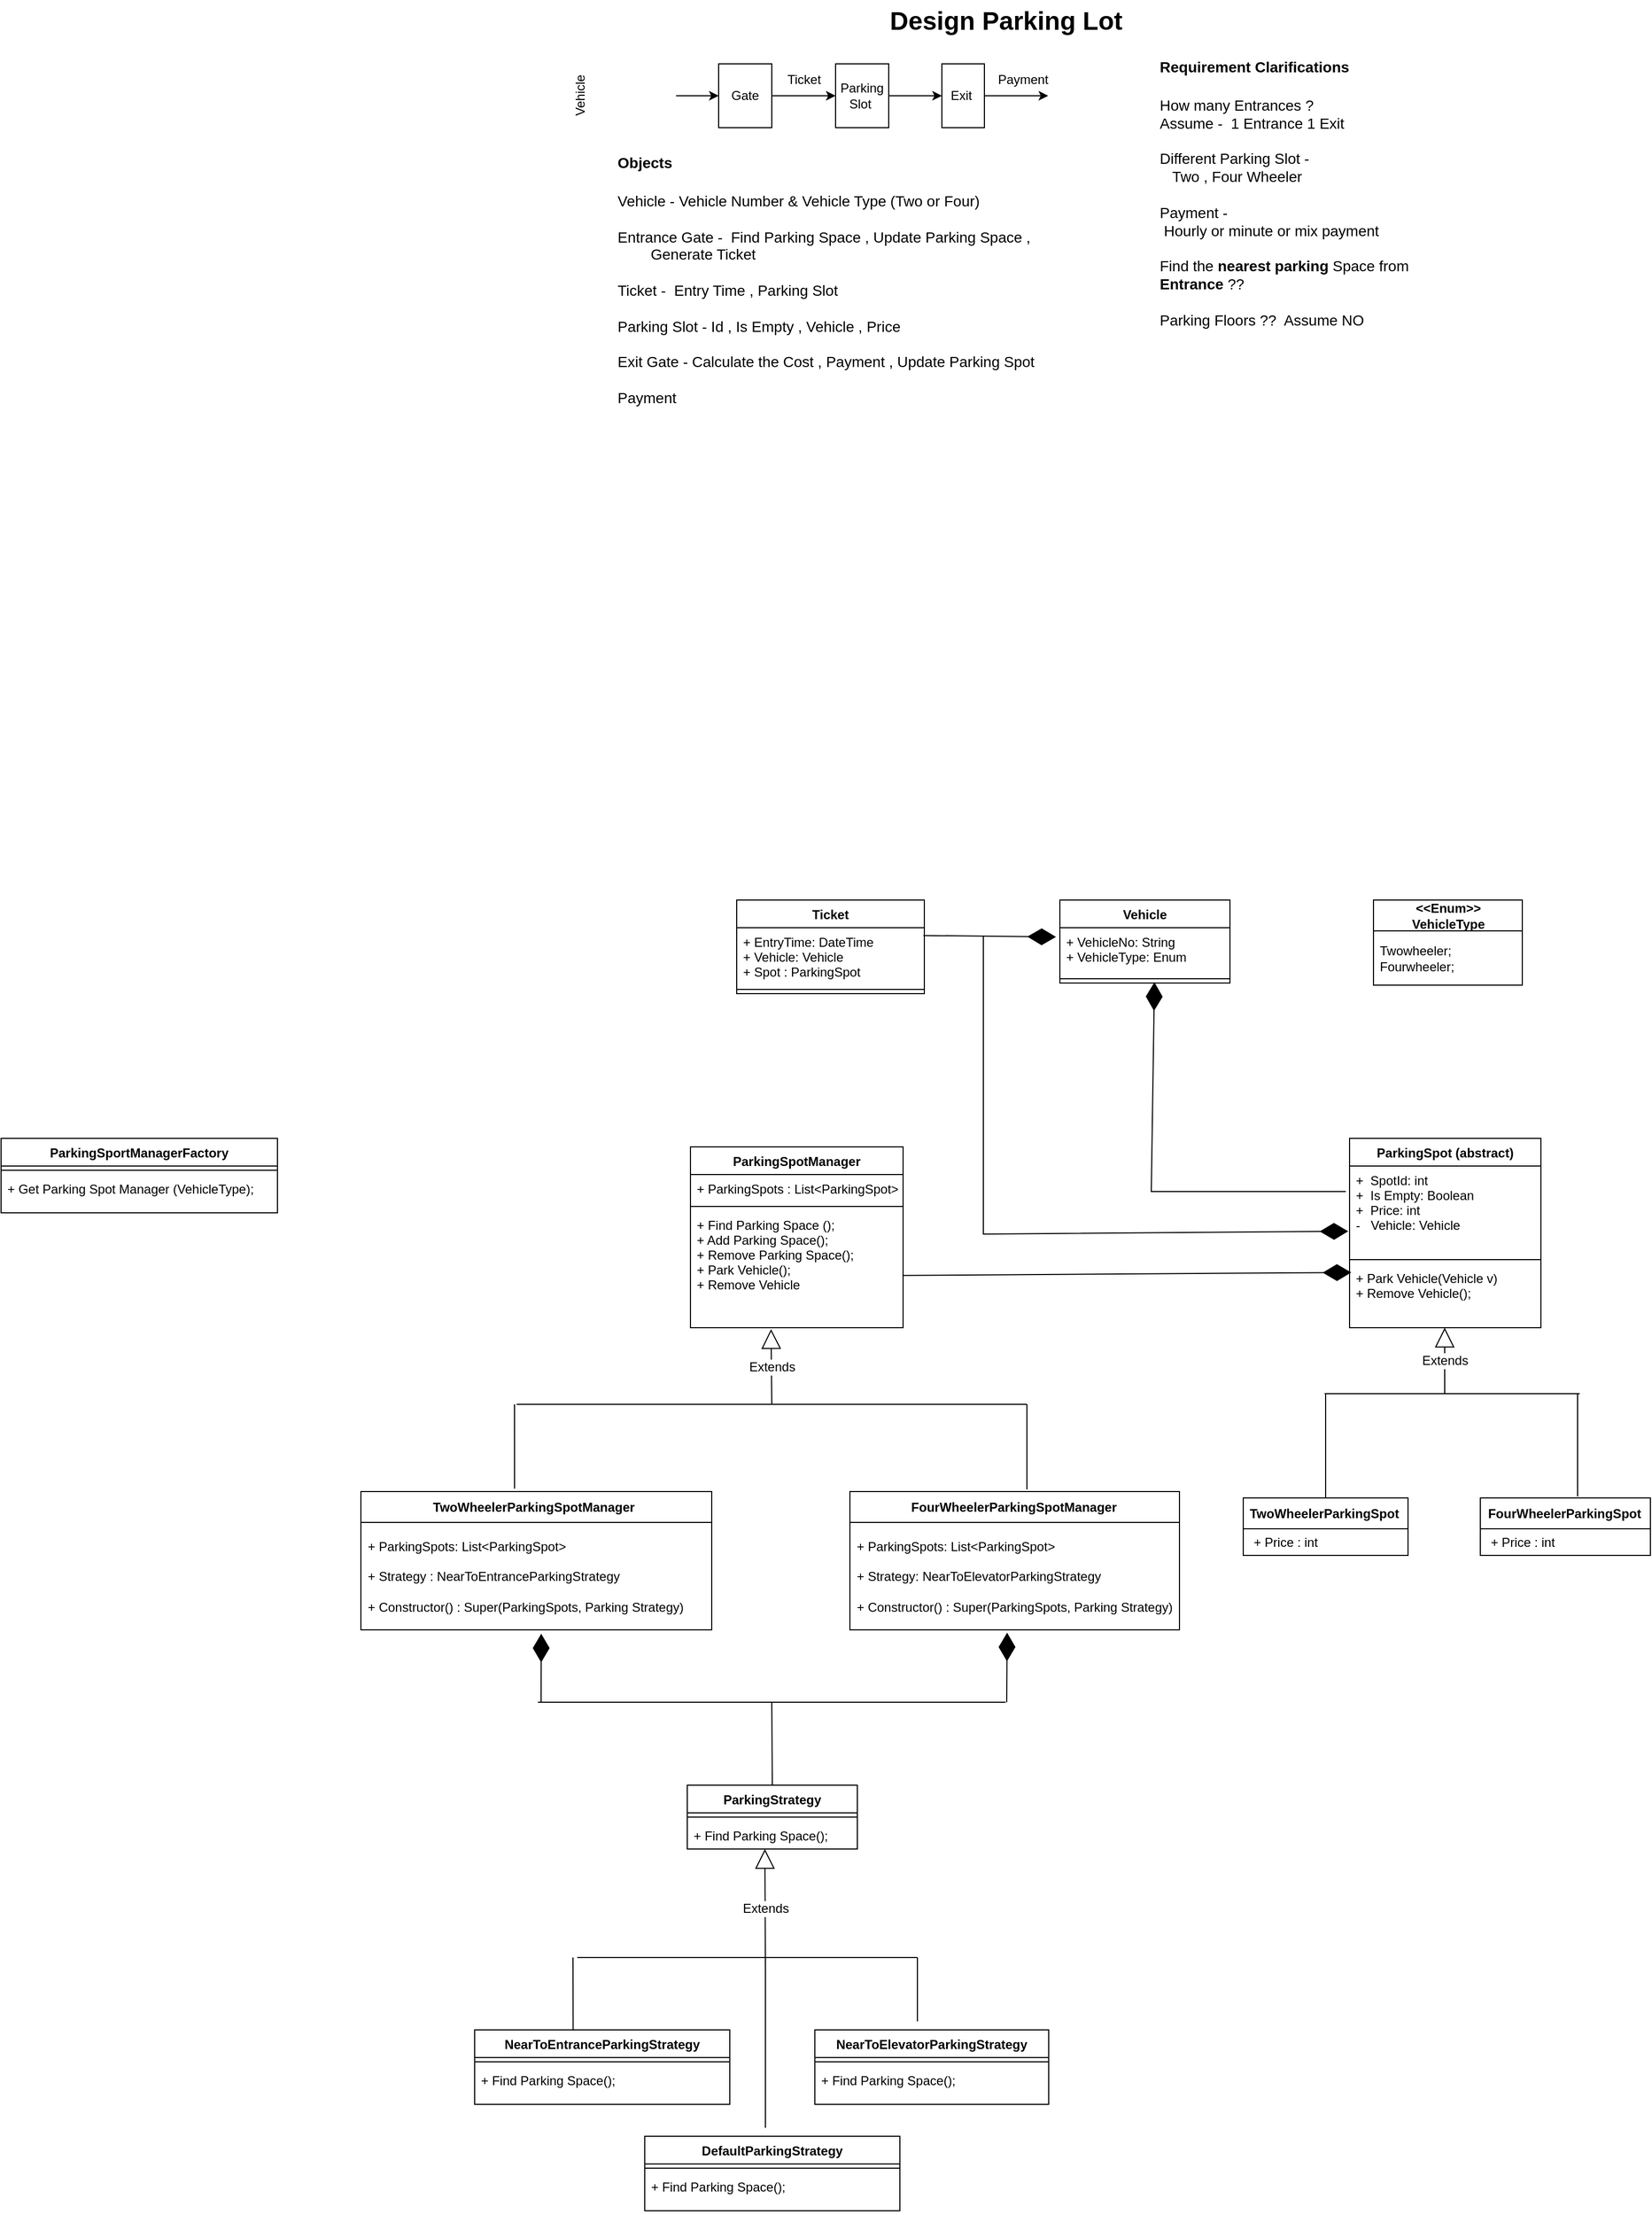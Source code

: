 <mxfile version="20.8.8" type="github">
  <diagram name="Page-1" id="c4acf3e9-155e-7222-9cf6-157b1a14988f">
    <mxGraphModel dx="2441" dy="689" grid="1" gridSize="10" guides="1" tooltips="1" connect="1" arrows="1" fold="1" page="1" pageScale="1" pageWidth="850" pageHeight="1100" background="none" math="0" shadow="0">
      <root>
        <mxCell id="0" />
        <mxCell id="1" parent="0" />
        <mxCell id="zCFs2bRSD1R6RlgsWCKW-6" value="" style="edgeStyle=orthogonalEdgeStyle;rounded=0;orthogonalLoop=1;jettySize=auto;html=1;" edge="1" parent="1" source="zCFs2bRSD1R6RlgsWCKW-3" target="zCFs2bRSD1R6RlgsWCKW-5">
          <mxGeometry relative="1" as="geometry" />
        </mxCell>
        <mxCell id="zCFs2bRSD1R6RlgsWCKW-3" value="" style="shape=image;html=1;verticalAlign=top;verticalLabelPosition=bottom;labelBackgroundColor=#ffffff;imageAspect=0;aspect=fixed;image=https://cdn4.iconfinder.com/data/icons/transportation-and-vehicle/128/Transportation_And_Vehicle_3-10-128.png" vertex="1" parent="1">
          <mxGeometry x="30" y="50" width="80" height="80" as="geometry" />
        </mxCell>
        <mxCell id="zCFs2bRSD1R6RlgsWCKW-11" value="" style="edgeStyle=orthogonalEdgeStyle;rounded=0;orthogonalLoop=1;jettySize=auto;html=1;" edge="1" parent="1" source="zCFs2bRSD1R6RlgsWCKW-5" target="zCFs2bRSD1R6RlgsWCKW-9">
          <mxGeometry relative="1" as="geometry" />
        </mxCell>
        <mxCell id="zCFs2bRSD1R6RlgsWCKW-5" value="Gate" style="whiteSpace=wrap;html=1;" vertex="1" parent="1">
          <mxGeometry x="150" y="60" width="50" height="60" as="geometry" />
        </mxCell>
        <mxCell id="zCFs2bRSD1R6RlgsWCKW-7" value="Ticket" style="text;html=1;align=center;verticalAlign=middle;resizable=0;points=[];autosize=1;strokeColor=none;fillColor=none;" vertex="1" parent="1">
          <mxGeometry x="200" y="60" width="60" height="30" as="geometry" />
        </mxCell>
        <mxCell id="zCFs2bRSD1R6RlgsWCKW-16" value="" style="edgeStyle=orthogonalEdgeStyle;rounded=0;orthogonalLoop=1;jettySize=auto;html=1;" edge="1" parent="1" source="zCFs2bRSD1R6RlgsWCKW-9" target="zCFs2bRSD1R6RlgsWCKW-12">
          <mxGeometry relative="1" as="geometry" />
        </mxCell>
        <mxCell id="zCFs2bRSD1R6RlgsWCKW-9" value="Parking Slot&amp;nbsp;" style="whiteSpace=wrap;html=1;" vertex="1" parent="1">
          <mxGeometry x="260" y="60" width="50" height="60" as="geometry" />
        </mxCell>
        <mxCell id="zCFs2bRSD1R6RlgsWCKW-17" value="" style="edgeStyle=orthogonalEdgeStyle;rounded=0;orthogonalLoop=1;jettySize=auto;html=1;" edge="1" parent="1" source="zCFs2bRSD1R6RlgsWCKW-12" target="zCFs2bRSD1R6RlgsWCKW-14">
          <mxGeometry relative="1" as="geometry" />
        </mxCell>
        <mxCell id="zCFs2bRSD1R6RlgsWCKW-12" value="Exit&amp;nbsp;" style="whiteSpace=wrap;html=1;" vertex="1" parent="1">
          <mxGeometry x="360" y="60" width="40" height="60" as="geometry" />
        </mxCell>
        <mxCell id="zCFs2bRSD1R6RlgsWCKW-14" value="" style="shape=image;html=1;verticalAlign=top;verticalLabelPosition=bottom;labelBackgroundColor=#ffffff;imageAspect=0;aspect=fixed;image=https://cdn4.iconfinder.com/data/icons/transportation-and-vehicle/128/Transportation_And_Vehicle_3-10-128.png" vertex="1" parent="1">
          <mxGeometry x="460" y="50" width="80" height="80" as="geometry" />
        </mxCell>
        <mxCell id="zCFs2bRSD1R6RlgsWCKW-18" value="Payment" style="text;html=1;align=center;verticalAlign=middle;resizable=0;points=[];autosize=1;strokeColor=none;fillColor=none;" vertex="1" parent="1">
          <mxGeometry x="401" y="60" width="70" height="30" as="geometry" />
        </mxCell>
        <mxCell id="zCFs2bRSD1R6RlgsWCKW-19" value="&lt;h1&gt;&lt;font style=&quot;font-size: 14px;&quot;&gt;Requirement Clarifications&lt;/font&gt;&lt;/h1&gt;&lt;div&gt;&lt;font style=&quot;font-size: 14px;&quot;&gt;How many Entrances ?&lt;/font&gt;&lt;/div&gt;&lt;div&gt;&lt;font style=&quot;font-size: 14px;&quot;&gt;Assume -&amp;nbsp;&amp;nbsp;&lt;/font&gt;&lt;span style=&quot;font-size: 14px; background-color: initial;&quot;&gt;1 Entrance&amp;nbsp;&lt;/span&gt;&lt;span style=&quot;font-size: 14px; background-color: initial;&quot;&gt;1 Exit&lt;/span&gt;&lt;/div&gt;&lt;div&gt;&lt;font style=&quot;font-size: 14px;&quot;&gt;&lt;br&gt;&lt;/font&gt;&lt;/div&gt;&lt;div&gt;&lt;font style=&quot;font-size: 14px;&quot;&gt;Different Parking Slot -&amp;nbsp;&lt;/font&gt;&lt;/div&gt;&lt;div&gt;&lt;font style=&quot;font-size: 14px;&quot;&gt;&amp;nbsp; &amp;nbsp;Two , Four Wheeler&amp;nbsp;&lt;/font&gt;&lt;/div&gt;&lt;div&gt;&lt;font style=&quot;font-size: 14px;&quot;&gt;&lt;br&gt;&lt;/font&gt;&lt;/div&gt;&lt;div&gt;&lt;font style=&quot;font-size: 14px;&quot;&gt;Payment -&amp;nbsp;&lt;/font&gt;&lt;/div&gt;&lt;div&gt;&lt;font style=&quot;font-size: 14px;&quot;&gt;&amp;nbsp;Hourly or minute or mix payment&lt;/font&gt;&lt;/div&gt;&lt;div&gt;&lt;font style=&quot;font-size: 14px;&quot;&gt;&lt;br&gt;&lt;/font&gt;&lt;/div&gt;&lt;div&gt;&lt;font style=&quot;font-size: 14px;&quot;&gt;Find the &lt;b&gt;nearest parking&lt;/b&gt; Space from &lt;b&gt;Entrance &lt;/b&gt;??&lt;/font&gt;&lt;/div&gt;&lt;div&gt;&lt;font style=&quot;font-size: 14px;&quot;&gt;&lt;br&gt;&lt;/font&gt;&lt;/div&gt;&lt;div&gt;&lt;font style=&quot;font-size: 14px;&quot;&gt;Parking Floors ??&amp;nbsp; Assume NO&amp;nbsp;&lt;/font&gt;&lt;/div&gt;&lt;div&gt;&lt;font style=&quot;font-size: 14px;&quot;&gt;&lt;br&gt;&lt;/font&gt;&lt;/div&gt;&lt;div&gt;&lt;font style=&quot;font-size: 14px;&quot;&gt;&lt;br&gt;&lt;/font&gt;&lt;/div&gt;" style="text;html=1;strokeColor=none;fillColor=none;spacing=5;spacingTop=-20;whiteSpace=wrap;overflow=hidden;rounded=0;" vertex="1" parent="1">
          <mxGeometry x="560" y="40" width="280" height="280" as="geometry" />
        </mxCell>
        <mxCell id="zCFs2bRSD1R6RlgsWCKW-20" value="&lt;h1&gt;&lt;font style=&quot;font-size: 14px;&quot;&gt;Objects&lt;/font&gt;&lt;/h1&gt;&lt;div&gt;&lt;font style=&quot;font-size: 14px;&quot;&gt;Vehicle - Vehicle Number &amp;amp; Vehicle Type (Two or Four)&lt;/font&gt;&lt;/div&gt;&lt;div&gt;&lt;font style=&quot;font-size: 14px;&quot;&gt;&lt;br&gt;&lt;/font&gt;&lt;/div&gt;&lt;div&gt;&lt;span style=&quot;font-size: 14px; background-color: initial;&quot;&gt;Entrance Gate -&amp;nbsp; Find Parking Space , Update Parking Space ,&amp;nbsp; &amp;nbsp; &amp;nbsp; &amp;nbsp; &lt;span style=&quot;white-space: pre;&quot;&gt;	&lt;/span&gt;&lt;span style=&quot;white-space: pre;&quot;&gt;	&lt;/span&gt;&lt;span style=&quot;white-space: pre;&quot;&gt;	&lt;/span&gt;&amp;nbsp; &amp;nbsp;Generate Ticket&lt;/span&gt;&lt;br&gt;&lt;/div&gt;&lt;div&gt;&lt;span style=&quot;font-size: 14px; background-color: initial;&quot;&gt;&lt;br&gt;&lt;/span&gt;&lt;/div&gt;&lt;div&gt;&lt;font style=&quot;font-size: 14px;&quot;&gt;Ticket -&amp;nbsp; Entry Time , Parking Slot&amp;nbsp;&lt;br&gt;&lt;/font&gt;&lt;/div&gt;&lt;div&gt;&lt;font style=&quot;font-size: 14px;&quot;&gt;&lt;br&gt;&lt;/font&gt;&lt;/div&gt;&lt;div&gt;&lt;font style=&quot;font-size: 14px;&quot;&gt;Parking Slot - Id , Is Empty , Vehicle , Price&lt;/font&gt;&lt;/div&gt;&lt;div&gt;&lt;font style=&quot;font-size: 14px;&quot;&gt;&lt;br&gt;&lt;/font&gt;&lt;/div&gt;&lt;div&gt;&lt;font style=&quot;font-size: 14px;&quot;&gt;Exit Gate - Calculate the Cost , Payment , Update Parking Spot&lt;/font&gt;&lt;/div&gt;&lt;div&gt;&lt;font style=&quot;font-size: 14px;&quot;&gt;&lt;br&gt;&lt;/font&gt;&lt;/div&gt;&lt;div&gt;&lt;font style=&quot;font-size: 14px;&quot;&gt;Payment&lt;/font&gt;&lt;/div&gt;" style="text;html=1;strokeColor=none;fillColor=none;spacing=5;spacingTop=-20;whiteSpace=wrap;overflow=hidden;rounded=0;" vertex="1" parent="1">
          <mxGeometry x="50" y="130" width="420" height="290" as="geometry" />
        </mxCell>
        <mxCell id="zCFs2bRSD1R6RlgsWCKW-21" value="&lt;font style=&quot;&quot;&gt;&lt;span style=&quot;font-size: 24px;&quot;&gt;&lt;b&gt;Design&lt;/b&gt;&lt;/span&gt;&lt;b style=&quot;font-size: 24px;&quot;&gt;&amp;nbsp;Parking Lot&lt;/b&gt;&lt;/font&gt;" style="text;html=1;align=center;verticalAlign=middle;resizable=0;points=[];autosize=1;strokeColor=none;fillColor=none;fontSize=14;" vertex="1" parent="1">
          <mxGeometry x="300" width="240" height="40" as="geometry" />
        </mxCell>
        <mxCell id="zCFs2bRSD1R6RlgsWCKW-23" value="Vehicle" style="text;html=1;align=center;verticalAlign=middle;resizable=0;points=[];autosize=1;strokeColor=none;fillColor=none;rotation=-90;" vertex="1" parent="1">
          <mxGeometry x="-10" y="75" width="60" height="30" as="geometry" />
        </mxCell>
        <mxCell id="zCFs2bRSD1R6RlgsWCKW-37" value="ParkingSpot (abstract)" style="swimlane;fontStyle=1;align=center;verticalAlign=top;childLayout=stackLayout;horizontal=1;startSize=26;horizontalStack=0;resizeParent=1;resizeParentMax=0;resizeLast=0;collapsible=1;marginBottom=0;fontSize=12;" vertex="1" parent="1">
          <mxGeometry x="743.5" y="1070" width="180" height="178" as="geometry">
            <mxRectangle x="390" y="550" width="110" height="30" as="alternateBounds" />
          </mxGeometry>
        </mxCell>
        <mxCell id="zCFs2bRSD1R6RlgsWCKW-38" value="+  SpotId: int&#xa;+  Is Empty: Boolean&#xa;+  Price: int&#xa;-   Vehicle: Vehicle&#xa;" style="text;strokeColor=none;fillColor=none;align=left;verticalAlign=top;spacingLeft=4;spacingRight=4;overflow=hidden;rotatable=0;points=[[0,0.5],[1,0.5]];portConstraint=eastwest;fontSize=12;" vertex="1" parent="zCFs2bRSD1R6RlgsWCKW-37">
          <mxGeometry y="26" width="180" height="84" as="geometry" />
        </mxCell>
        <mxCell id="zCFs2bRSD1R6RlgsWCKW-39" value="" style="line;strokeWidth=1;fillColor=none;align=left;verticalAlign=middle;spacingTop=-1;spacingLeft=3;spacingRight=3;rotatable=0;labelPosition=right;points=[];portConstraint=eastwest;strokeColor=inherit;fontSize=12;" vertex="1" parent="zCFs2bRSD1R6RlgsWCKW-37">
          <mxGeometry y="110" width="180" height="8" as="geometry" />
        </mxCell>
        <mxCell id="zCFs2bRSD1R6RlgsWCKW-40" value="+ Park Vehicle(Vehicle v)&#xa;+ Remove Vehicle();" style="text;strokeColor=none;fillColor=none;align=left;verticalAlign=top;spacingLeft=4;spacingRight=4;overflow=hidden;rotatable=0;points=[[0,0.5],[1,0.5]];portConstraint=eastwest;fontSize=12;" vertex="1" parent="zCFs2bRSD1R6RlgsWCKW-37">
          <mxGeometry y="118" width="180" height="60" as="geometry" />
        </mxCell>
        <mxCell id="zCFs2bRSD1R6RlgsWCKW-42" value="TwoWheelerParkingSpot&amp;nbsp;" style="swimlane;fontStyle=1;align=center;verticalAlign=middle;childLayout=stackLayout;horizontal=1;startSize=29;horizontalStack=0;resizeParent=1;resizeParentMax=0;resizeLast=0;collapsible=0;marginBottom=0;html=1;fontSize=12;" vertex="1" parent="1">
          <mxGeometry x="643.5" y="1408" width="155" height="54" as="geometry" />
        </mxCell>
        <mxCell id="zCFs2bRSD1R6RlgsWCKW-44" value="&amp;nbsp;+ Price : int" style="text;html=1;strokeColor=none;fillColor=none;align=left;verticalAlign=middle;spacingLeft=4;spacingRight=4;overflow=hidden;rotatable=0;points=[[0,0.5],[1,0.5]];portConstraint=eastwest;fontSize=12;" vertex="1" parent="zCFs2bRSD1R6RlgsWCKW-42">
          <mxGeometry y="29" width="155" height="25" as="geometry" />
        </mxCell>
        <mxCell id="zCFs2bRSD1R6RlgsWCKW-45" value="FourWheelerParkingSpot&amp;nbsp;" style="swimlane;fontStyle=1;align=center;verticalAlign=middle;childLayout=stackLayout;horizontal=1;startSize=29;horizontalStack=0;resizeParent=1;resizeParentMax=0;resizeLast=0;collapsible=0;marginBottom=0;html=1;fontSize=12;" vertex="1" parent="1">
          <mxGeometry x="866.5" y="1408" width="160" height="54" as="geometry" />
        </mxCell>
        <mxCell id="zCFs2bRSD1R6RlgsWCKW-47" value="&amp;nbsp;+ Price : int" style="text;html=1;strokeColor=none;fillColor=none;align=left;verticalAlign=middle;spacingLeft=4;spacingRight=4;overflow=hidden;rotatable=0;points=[[0,0.5],[1,0.5]];portConstraint=eastwest;fontSize=12;" vertex="1" parent="zCFs2bRSD1R6RlgsWCKW-45">
          <mxGeometry y="29" width="160" height="25" as="geometry" />
        </mxCell>
        <mxCell id="zCFs2bRSD1R6RlgsWCKW-59" value="ParkingSpotManager" style="swimlane;fontStyle=1;align=center;verticalAlign=top;childLayout=stackLayout;horizontal=1;startSize=26;horizontalStack=0;resizeParent=1;resizeParentMax=0;resizeLast=0;collapsible=1;marginBottom=0;fontSize=12;" vertex="1" parent="1">
          <mxGeometry x="123.5" y="1078" width="200" height="170" as="geometry" />
        </mxCell>
        <mxCell id="zCFs2bRSD1R6RlgsWCKW-60" value="+ ParkingSpots : List&lt;ParkingSpot&gt;" style="text;strokeColor=none;fillColor=none;align=left;verticalAlign=top;spacingLeft=4;spacingRight=4;overflow=hidden;rotatable=0;points=[[0,0.5],[1,0.5]];portConstraint=eastwest;fontSize=12;" vertex="1" parent="zCFs2bRSD1R6RlgsWCKW-59">
          <mxGeometry y="26" width="200" height="26" as="geometry" />
        </mxCell>
        <mxCell id="zCFs2bRSD1R6RlgsWCKW-61" value="" style="line;strokeWidth=1;fillColor=none;align=left;verticalAlign=middle;spacingTop=-1;spacingLeft=3;spacingRight=3;rotatable=0;labelPosition=right;points=[];portConstraint=eastwest;strokeColor=inherit;fontSize=12;" vertex="1" parent="zCFs2bRSD1R6RlgsWCKW-59">
          <mxGeometry y="52" width="200" height="8" as="geometry" />
        </mxCell>
        <mxCell id="zCFs2bRSD1R6RlgsWCKW-62" value="+ Find Parking Space ();&#xa;+ Add Parking Space();&#xa;+ Remove Parking Space();&#xa;+ Park Vehicle();&#xa;+ Remove Vehicle" style="text;strokeColor=none;fillColor=none;align=left;verticalAlign=top;spacingLeft=4;spacingRight=4;overflow=hidden;rotatable=0;points=[[0,0.5],[1,0.5]];portConstraint=eastwest;fontSize=12;" vertex="1" parent="zCFs2bRSD1R6RlgsWCKW-59">
          <mxGeometry y="60" width="200" height="110" as="geometry" />
        </mxCell>
        <mxCell id="zCFs2bRSD1R6RlgsWCKW-63" value="TwoWheelerParkingSpotManager&amp;nbsp;&amp;nbsp;" style="swimlane;fontStyle=1;align=center;verticalAlign=middle;childLayout=stackLayout;horizontal=1;startSize=29;horizontalStack=0;resizeParent=1;resizeParentMax=0;resizeLast=0;collapsible=0;marginBottom=0;html=1;fontSize=12;" vertex="1" parent="1">
          <mxGeometry x="-186.5" y="1402" width="330" height="130" as="geometry" />
        </mxCell>
        <mxCell id="zCFs2bRSD1R6RlgsWCKW-64" value="+ ParkingSpots: List&amp;lt;ParkingSpot&amp;gt;&lt;br&gt;&lt;br&gt;+ Strategy : NearToEntranceParkingStrategy&lt;br&gt;&lt;br&gt;+ Constructor() : Super(ParkingSpots, Parking Strategy)" style="text;html=1;strokeColor=none;fillColor=none;align=left;verticalAlign=middle;spacingLeft=4;spacingRight=4;overflow=hidden;rotatable=0;points=[[0,0.5],[1,0.5]];portConstraint=eastwest;fontSize=12;" vertex="1" parent="zCFs2bRSD1R6RlgsWCKW-63">
          <mxGeometry y="29" width="330" height="101" as="geometry" />
        </mxCell>
        <mxCell id="zCFs2bRSD1R6RlgsWCKW-65" value="FourWheelerParkingSpotManager&amp;nbsp;" style="swimlane;fontStyle=1;align=center;verticalAlign=middle;childLayout=stackLayout;horizontal=1;startSize=29;horizontalStack=0;resizeParent=1;resizeParentMax=0;resizeLast=0;collapsible=0;marginBottom=0;html=1;fontSize=12;" vertex="1" parent="1">
          <mxGeometry x="273.5" y="1402" width="310" height="130" as="geometry" />
        </mxCell>
        <mxCell id="zCFs2bRSD1R6RlgsWCKW-66" value="+ ParkingSpots: List&amp;lt;ParkingSpot&amp;gt;&lt;br&gt;&lt;br&gt;+ Strategy: NearToElevatorParkingStrategy&lt;br&gt;&lt;br&gt;+ Constructor() : Super(ParkingSpots, Parking Strategy)" style="text;html=1;strokeColor=none;fillColor=none;align=left;verticalAlign=middle;spacingLeft=4;spacingRight=4;overflow=hidden;rotatable=0;points=[[0,0.5],[1,0.5]];portConstraint=eastwest;fontSize=12;" vertex="1" parent="zCFs2bRSD1R6RlgsWCKW-65">
          <mxGeometry y="29" width="310" height="101" as="geometry" />
        </mxCell>
        <mxCell id="zCFs2bRSD1R6RlgsWCKW-70" value="" style="endArrow=diamondThin;endFill=1;endSize=24;html=1;rounded=0;fontSize=12;entryX=0.009;entryY=0.834;entryDx=0;entryDy=0;exitX=0.998;exitY=0.281;exitDx=0;exitDy=0;exitPerimeter=0;entryPerimeter=0;" edge="1" parent="1">
          <mxGeometry width="160" relative="1" as="geometry">
            <mxPoint x="323.1" y="1198.91" as="sourcePoint" />
            <mxPoint x="745.12" y="1196.056" as="targetPoint" />
          </mxGeometry>
        </mxCell>
        <mxCell id="zCFs2bRSD1R6RlgsWCKW-72" value="ParkingStrategy" style="swimlane;fontStyle=1;align=center;verticalAlign=top;childLayout=stackLayout;horizontal=1;startSize=26;horizontalStack=0;resizeParent=1;resizeParentMax=0;resizeLast=0;collapsible=1;marginBottom=0;fontSize=12;" vertex="1" parent="1">
          <mxGeometry x="120.5" y="1678" width="160" height="60" as="geometry" />
        </mxCell>
        <mxCell id="zCFs2bRSD1R6RlgsWCKW-74" value="" style="line;strokeWidth=1;fillColor=none;align=left;verticalAlign=middle;spacingTop=-1;spacingLeft=3;spacingRight=3;rotatable=0;labelPosition=right;points=[];portConstraint=eastwest;strokeColor=inherit;fontSize=12;" vertex="1" parent="zCFs2bRSD1R6RlgsWCKW-72">
          <mxGeometry y="26" width="160" height="8" as="geometry" />
        </mxCell>
        <mxCell id="zCFs2bRSD1R6RlgsWCKW-75" value="+ Find Parking Space();" style="text;strokeColor=none;fillColor=none;align=left;verticalAlign=top;spacingLeft=4;spacingRight=4;overflow=hidden;rotatable=0;points=[[0,0.5],[1,0.5]];portConstraint=eastwest;fontSize=12;" vertex="1" parent="zCFs2bRSD1R6RlgsWCKW-72">
          <mxGeometry y="34" width="160" height="26" as="geometry" />
        </mxCell>
        <mxCell id="zCFs2bRSD1R6RlgsWCKW-76" value="NearToEntranceParkingStrategy" style="swimlane;fontStyle=1;align=center;verticalAlign=top;childLayout=stackLayout;horizontal=1;startSize=26;horizontalStack=0;resizeParent=1;resizeParentMax=0;resizeLast=0;collapsible=1;marginBottom=0;fontSize=12;" vertex="1" parent="1">
          <mxGeometry x="-79.5" y="1908" width="240" height="70" as="geometry" />
        </mxCell>
        <mxCell id="zCFs2bRSD1R6RlgsWCKW-78" value="" style="line;strokeWidth=1;fillColor=none;align=left;verticalAlign=middle;spacingTop=-1;spacingLeft=3;spacingRight=3;rotatable=0;labelPosition=right;points=[];portConstraint=eastwest;strokeColor=inherit;fontSize=12;" vertex="1" parent="zCFs2bRSD1R6RlgsWCKW-76">
          <mxGeometry y="26" width="240" height="8" as="geometry" />
        </mxCell>
        <mxCell id="zCFs2bRSD1R6RlgsWCKW-79" value="+ Find Parking Space();" style="text;strokeColor=none;fillColor=none;align=left;verticalAlign=top;spacingLeft=4;spacingRight=4;overflow=hidden;rotatable=0;points=[[0,0.5],[1,0.5]];portConstraint=eastwest;fontSize=12;" vertex="1" parent="zCFs2bRSD1R6RlgsWCKW-76">
          <mxGeometry y="34" width="240" height="36" as="geometry" />
        </mxCell>
        <mxCell id="zCFs2bRSD1R6RlgsWCKW-80" value="NearToElevatorParkingStrategy" style="swimlane;fontStyle=1;align=center;verticalAlign=top;childLayout=stackLayout;horizontal=1;startSize=26;horizontalStack=0;resizeParent=1;resizeParentMax=0;resizeLast=0;collapsible=1;marginBottom=0;fontSize=12;" vertex="1" parent="1">
          <mxGeometry x="240.5" y="1908" width="220" height="70" as="geometry" />
        </mxCell>
        <mxCell id="zCFs2bRSD1R6RlgsWCKW-81" value="" style="line;strokeWidth=1;fillColor=none;align=left;verticalAlign=middle;spacingTop=-1;spacingLeft=3;spacingRight=3;rotatable=0;labelPosition=right;points=[];portConstraint=eastwest;strokeColor=inherit;fontSize=12;" vertex="1" parent="zCFs2bRSD1R6RlgsWCKW-80">
          <mxGeometry y="26" width="220" height="8" as="geometry" />
        </mxCell>
        <mxCell id="zCFs2bRSD1R6RlgsWCKW-82" value="+ Find Parking Space();" style="text;strokeColor=none;fillColor=none;align=left;verticalAlign=top;spacingLeft=4;spacingRight=4;overflow=hidden;rotatable=0;points=[[0,0.5],[1,0.5]];portConstraint=eastwest;fontSize=12;" vertex="1" parent="zCFs2bRSD1R6RlgsWCKW-80">
          <mxGeometry y="34" width="220" height="36" as="geometry" />
        </mxCell>
        <mxCell id="zCFs2bRSD1R6RlgsWCKW-83" value="DefaultParkingStrategy" style="swimlane;fontStyle=1;align=center;verticalAlign=top;childLayout=stackLayout;horizontal=1;startSize=26;horizontalStack=0;resizeParent=1;resizeParentMax=0;resizeLast=0;collapsible=1;marginBottom=0;fontSize=12;" vertex="1" parent="1">
          <mxGeometry x="80.5" y="2008" width="240" height="70" as="geometry" />
        </mxCell>
        <mxCell id="zCFs2bRSD1R6RlgsWCKW-84" value="" style="line;strokeWidth=1;fillColor=none;align=left;verticalAlign=middle;spacingTop=-1;spacingLeft=3;spacingRight=3;rotatable=0;labelPosition=right;points=[];portConstraint=eastwest;strokeColor=inherit;fontSize=12;" vertex="1" parent="zCFs2bRSD1R6RlgsWCKW-83">
          <mxGeometry y="26" width="240" height="8" as="geometry" />
        </mxCell>
        <mxCell id="zCFs2bRSD1R6RlgsWCKW-85" value="+ Find Parking Space();" style="text;strokeColor=none;fillColor=none;align=left;verticalAlign=top;spacingLeft=4;spacingRight=4;overflow=hidden;rotatable=0;points=[[0,0.5],[1,0.5]];portConstraint=eastwest;fontSize=12;" vertex="1" parent="zCFs2bRSD1R6RlgsWCKW-83">
          <mxGeometry y="34" width="240" height="36" as="geometry" />
        </mxCell>
        <mxCell id="zCFs2bRSD1R6RlgsWCKW-89" value="" style="endArrow=diamondThin;endFill=1;endSize=24;html=1;rounded=0;fontSize=12;entryX=0.514;entryY=1.036;entryDx=0;entryDy=0;entryPerimeter=0;" edge="1" parent="1" target="zCFs2bRSD1R6RlgsWCKW-64">
          <mxGeometry width="160" relative="1" as="geometry">
            <mxPoint x="-17" y="1600" as="sourcePoint" />
            <mxPoint x="753.5" y="1216.656" as="targetPoint" />
          </mxGeometry>
        </mxCell>
        <mxCell id="zCFs2bRSD1R6RlgsWCKW-90" value="" style="endArrow=diamondThin;endFill=1;endSize=24;html=1;rounded=0;fontSize=12;entryX=0.477;entryY=1.026;entryDx=0;entryDy=0;entryPerimeter=0;" edge="1" parent="1" target="zCFs2bRSD1R6RlgsWCKW-66">
          <mxGeometry width="160" relative="1" as="geometry">
            <mxPoint x="421" y="1600" as="sourcePoint" />
            <mxPoint x="-6.88" y="1545.636" as="targetPoint" />
          </mxGeometry>
        </mxCell>
        <mxCell id="zCFs2bRSD1R6RlgsWCKW-91" value="Vehicle" style="swimlane;fontStyle=1;align=center;verticalAlign=top;childLayout=stackLayout;horizontal=1;startSize=26;horizontalStack=0;resizeParent=1;resizeParentMax=0;resizeLast=0;collapsible=1;marginBottom=0;fontSize=12;" vertex="1" parent="1">
          <mxGeometry x="471" y="846" width="160" height="78" as="geometry" />
        </mxCell>
        <mxCell id="zCFs2bRSD1R6RlgsWCKW-92" value="+ VehicleNo: String&#xa;+ VehicleType: Enum" style="text;strokeColor=none;fillColor=none;align=left;verticalAlign=top;spacingLeft=4;spacingRight=4;overflow=hidden;rotatable=0;points=[[0,0.5],[1,0.5]];portConstraint=eastwest;fontSize=12;" vertex="1" parent="zCFs2bRSD1R6RlgsWCKW-91">
          <mxGeometry y="26" width="160" height="44" as="geometry" />
        </mxCell>
        <mxCell id="zCFs2bRSD1R6RlgsWCKW-93" value="" style="line;strokeWidth=1;fillColor=none;align=left;verticalAlign=middle;spacingTop=-1;spacingLeft=3;spacingRight=3;rotatable=0;labelPosition=right;points=[];portConstraint=eastwest;strokeColor=inherit;fontSize=12;" vertex="1" parent="zCFs2bRSD1R6RlgsWCKW-91">
          <mxGeometry y="70" width="160" height="8" as="geometry" />
        </mxCell>
        <mxCell id="zCFs2bRSD1R6RlgsWCKW-95" value="&amp;lt;&amp;lt;Enum&amp;gt;&amp;gt;&lt;br&gt;VehicleType" style="swimlane;fontStyle=1;align=center;verticalAlign=middle;childLayout=stackLayout;horizontal=1;startSize=29;horizontalStack=0;resizeParent=1;resizeParentMax=0;resizeLast=0;collapsible=0;marginBottom=0;html=1;fontSize=12;" vertex="1" parent="1">
          <mxGeometry x="766" y="846" width="140" height="80" as="geometry" />
        </mxCell>
        <mxCell id="zCFs2bRSD1R6RlgsWCKW-97" value="Twowheeler;&lt;br&gt;Fourwheeler;" style="text;html=1;strokeColor=none;fillColor=none;align=left;verticalAlign=middle;spacingLeft=4;spacingRight=4;overflow=hidden;rotatable=0;points=[[0,0.5],[1,0.5]];portConstraint=eastwest;fontSize=12;" vertex="1" parent="zCFs2bRSD1R6RlgsWCKW-95">
          <mxGeometry y="29" width="140" height="51" as="geometry" />
        </mxCell>
        <mxCell id="zCFs2bRSD1R6RlgsWCKW-98" value="" style="endArrow=diamondThin;endFill=1;endSize=24;html=1;rounded=0;fontSize=12;entryX=0.556;entryY=0.913;entryDx=0;entryDy=0;entryPerimeter=0;" edge="1" parent="1" target="zCFs2bRSD1R6RlgsWCKW-93">
          <mxGeometry width="160" relative="1" as="geometry">
            <mxPoint x="740" y="1120" as="sourcePoint" />
            <mxPoint x="570" y="930" as="targetPoint" />
            <Array as="points">
              <mxPoint x="557" y="1120" />
            </Array>
          </mxGeometry>
        </mxCell>
        <mxCell id="zCFs2bRSD1R6RlgsWCKW-99" value="Ticket" style="swimlane;fontStyle=1;align=center;verticalAlign=top;childLayout=stackLayout;horizontal=1;startSize=26;horizontalStack=0;resizeParent=1;resizeParentMax=0;resizeLast=0;collapsible=1;marginBottom=0;fontSize=12;" vertex="1" parent="1">
          <mxGeometry x="167" y="846" width="176.5" height="88" as="geometry" />
        </mxCell>
        <mxCell id="zCFs2bRSD1R6RlgsWCKW-100" value="+ EntryTime: DateTime&#xa;+ Vehicle: Vehicle&#xa;+ Spot : ParkingSpot&#xa;" style="text;strokeColor=none;fillColor=none;align=left;verticalAlign=top;spacingLeft=4;spacingRight=4;overflow=hidden;rotatable=0;points=[[0,0.5],[1,0.5]];portConstraint=eastwest;fontSize=12;" vertex="1" parent="zCFs2bRSD1R6RlgsWCKW-99">
          <mxGeometry y="26" width="176.5" height="54" as="geometry" />
        </mxCell>
        <mxCell id="zCFs2bRSD1R6RlgsWCKW-101" value="" style="line;strokeWidth=1;fillColor=none;align=left;verticalAlign=middle;spacingTop=-1;spacingLeft=3;spacingRight=3;rotatable=0;labelPosition=right;points=[];portConstraint=eastwest;strokeColor=inherit;fontSize=12;" vertex="1" parent="zCFs2bRSD1R6RlgsWCKW-99">
          <mxGeometry y="80" width="176.5" height="8" as="geometry" />
        </mxCell>
        <mxCell id="zCFs2bRSD1R6RlgsWCKW-103" value="" style="endArrow=diamondThin;endFill=1;endSize=24;html=1;rounded=0;fontSize=12;entryX=-0.023;entryY=0.197;entryDx=0;entryDy=0;exitX=0.995;exitY=0.136;exitDx=0;exitDy=0;exitPerimeter=0;entryPerimeter=0;" edge="1" parent="1" source="zCFs2bRSD1R6RlgsWCKW-100" target="zCFs2bRSD1R6RlgsWCKW-92">
          <mxGeometry width="160" relative="1" as="geometry">
            <mxPoint x="837.38" y="1078.042" as="sourcePoint" />
            <mxPoint x="567.36" y="934" as="targetPoint" />
          </mxGeometry>
        </mxCell>
        <mxCell id="zCFs2bRSD1R6RlgsWCKW-104" value="" style="endArrow=diamondThin;endFill=1;endSize=24;html=1;rounded=0;fontSize=12;entryX=-0.001;entryY=0.254;entryDx=0;entryDy=0;entryPerimeter=0;" edge="1" parent="1">
          <mxGeometry width="160" relative="1" as="geometry">
            <mxPoint x="399" y="880" as="sourcePoint" />
            <mxPoint x="742.32" y="1157.336" as="targetPoint" />
            <Array as="points">
              <mxPoint x="399" y="1160" />
            </Array>
          </mxGeometry>
        </mxCell>
        <mxCell id="zCFs2bRSD1R6RlgsWCKW-105" value="" style="endArrow=none;html=1;rounded=0;fontSize=12;exitX=0.438;exitY=-0.021;exitDx=0;exitDy=0;exitPerimeter=0;" edge="1" parent="1" source="zCFs2bRSD1R6RlgsWCKW-63">
          <mxGeometry width="50" height="50" relative="1" as="geometry">
            <mxPoint x="290" y="1400" as="sourcePoint" />
            <mxPoint x="-42" y="1320" as="targetPoint" />
          </mxGeometry>
        </mxCell>
        <mxCell id="zCFs2bRSD1R6RlgsWCKW-106" value="" style="endArrow=none;html=1;rounded=0;fontSize=12;" edge="1" parent="1">
          <mxGeometry width="50" height="50" relative="1" as="geometry">
            <mxPoint x="-40" y="1320" as="sourcePoint" />
            <mxPoint x="440" y="1320" as="targetPoint" />
          </mxGeometry>
        </mxCell>
        <mxCell id="zCFs2bRSD1R6RlgsWCKW-107" value="" style="endArrow=none;html=1;rounded=0;fontSize=12;" edge="1" parent="1">
          <mxGeometry width="50" height="50" relative="1" as="geometry">
            <mxPoint x="440" y="1400" as="sourcePoint" />
            <mxPoint x="440" y="1320" as="targetPoint" />
          </mxGeometry>
        </mxCell>
        <mxCell id="zCFs2bRSD1R6RlgsWCKW-108" value="Extends" style="endArrow=block;endSize=16;endFill=0;html=1;rounded=0;fontSize=12;entryX=0.379;entryY=1.012;entryDx=0;entryDy=0;entryPerimeter=0;" edge="1" parent="1" target="zCFs2bRSD1R6RlgsWCKW-62">
          <mxGeometry width="160" relative="1" as="geometry">
            <mxPoint x="200" y="1320" as="sourcePoint" />
            <mxPoint x="400" y="1610" as="targetPoint" />
          </mxGeometry>
        </mxCell>
        <mxCell id="zCFs2bRSD1R6RlgsWCKW-112" value="Extends" style="endArrow=block;endSize=16;endFill=0;html=1;rounded=0;fontSize=12;entryX=0.379;entryY=1.012;entryDx=0;entryDy=0;entryPerimeter=0;" edge="1" parent="1">
          <mxGeometry width="160" relative="1" as="geometry">
            <mxPoint x="833" y="1310" as="sourcePoint" />
            <mxPoint x="833.0" y="1248" as="targetPoint" />
          </mxGeometry>
        </mxCell>
        <mxCell id="zCFs2bRSD1R6RlgsWCKW-113" value="" style="endArrow=none;html=1;rounded=0;fontSize=12;exitX=0.5;exitY=0;exitDx=0;exitDy=0;" edge="1" parent="1" source="zCFs2bRSD1R6RlgsWCKW-42">
          <mxGeometry width="50" height="50" relative="1" as="geometry">
            <mxPoint x="631.04" y="1389.27" as="sourcePoint" />
            <mxPoint x="721" y="1310" as="targetPoint" />
          </mxGeometry>
        </mxCell>
        <mxCell id="zCFs2bRSD1R6RlgsWCKW-114" value="" style="endArrow=none;html=1;rounded=0;fontSize=12;" edge="1" parent="1">
          <mxGeometry width="50" height="50" relative="1" as="geometry">
            <mxPoint x="720" y="1310" as="sourcePoint" />
            <mxPoint x="960" y="1310" as="targetPoint" />
          </mxGeometry>
        </mxCell>
        <mxCell id="zCFs2bRSD1R6RlgsWCKW-115" value="" style="endArrow=none;html=1;rounded=0;fontSize=12;exitX=0.572;exitY=-0.025;exitDx=0;exitDy=0;exitPerimeter=0;" edge="1" parent="1" source="zCFs2bRSD1R6RlgsWCKW-45">
          <mxGeometry width="50" height="50" relative="1" as="geometry">
            <mxPoint x="1113" y="1390.0" as="sourcePoint" />
            <mxPoint x="958" y="1310" as="targetPoint" />
          </mxGeometry>
        </mxCell>
        <mxCell id="zCFs2bRSD1R6RlgsWCKW-120" value="Extends" style="endArrow=block;endSize=16;endFill=0;html=1;rounded=0;fontSize=12;entryX=0.379;entryY=1.012;entryDx=0;entryDy=0;entryPerimeter=0;" edge="1" parent="1">
          <mxGeometry width="160" relative="1" as="geometry">
            <mxPoint x="194" y="1850" as="sourcePoint" />
            <mxPoint x="193.5" y="1738" as="targetPoint" />
          </mxGeometry>
        </mxCell>
        <mxCell id="zCFs2bRSD1R6RlgsWCKW-121" value="" style="endArrow=none;html=1;rounded=0;fontSize=12;exitX=0.386;exitY=0.009;exitDx=0;exitDy=0;exitPerimeter=0;" edge="1" parent="1" source="zCFs2bRSD1R6RlgsWCKW-76">
          <mxGeometry width="50" height="50" relative="1" as="geometry">
            <mxPoint x="81.5" y="1938" as="sourcePoint" />
            <mxPoint x="13" y="1840" as="targetPoint" />
          </mxGeometry>
        </mxCell>
        <mxCell id="zCFs2bRSD1R6RlgsWCKW-122" value="" style="endArrow=none;html=1;rounded=0;fontSize=12;" edge="1" parent="1">
          <mxGeometry width="50" height="50" relative="1" as="geometry">
            <mxPoint x="17" y="1840" as="sourcePoint" />
            <mxPoint x="337" y="1840" as="targetPoint" />
          </mxGeometry>
        </mxCell>
        <mxCell id="zCFs2bRSD1R6RlgsWCKW-123" value="" style="endArrow=none;html=1;rounded=0;fontSize=12;" edge="1" parent="1">
          <mxGeometry width="50" height="50" relative="1" as="geometry">
            <mxPoint x="337" y="1900" as="sourcePoint" />
            <mxPoint x="337" y="1840" as="targetPoint" />
          </mxGeometry>
        </mxCell>
        <mxCell id="zCFs2bRSD1R6RlgsWCKW-124" value="" style="endArrow=none;html=1;rounded=0;fontSize=12;" edge="1" parent="1">
          <mxGeometry width="50" height="50" relative="1" as="geometry">
            <mxPoint x="194" y="2000" as="sourcePoint" />
            <mxPoint x="194" y="1840" as="targetPoint" />
          </mxGeometry>
        </mxCell>
        <mxCell id="zCFs2bRSD1R6RlgsWCKW-125" value="" style="endArrow=none;html=1;rounded=0;fontSize=12;" edge="1" parent="1">
          <mxGeometry width="50" height="50" relative="1" as="geometry">
            <mxPoint x="-20" y="1600" as="sourcePoint" />
            <mxPoint x="420" y="1600" as="targetPoint" />
          </mxGeometry>
        </mxCell>
        <mxCell id="zCFs2bRSD1R6RlgsWCKW-126" value="" style="endArrow=none;html=1;rounded=0;fontSize=12;entryX=0.5;entryY=0;entryDx=0;entryDy=0;" edge="1" parent="1" target="zCFs2bRSD1R6RlgsWCKW-72">
          <mxGeometry width="50" height="50" relative="1" as="geometry">
            <mxPoint x="200" y="1600" as="sourcePoint" />
            <mxPoint x="731" y="1320.0" as="targetPoint" />
          </mxGeometry>
        </mxCell>
        <mxCell id="zCFs2bRSD1R6RlgsWCKW-127" value="ParkingSportManagerFactory" style="swimlane;fontStyle=1;align=center;verticalAlign=top;childLayout=stackLayout;horizontal=1;startSize=26;horizontalStack=0;resizeParent=1;resizeParentMax=0;resizeLast=0;collapsible=1;marginBottom=0;fontSize=12;" vertex="1" parent="1">
          <mxGeometry x="-525" y="1070" width="260" height="70" as="geometry" />
        </mxCell>
        <mxCell id="zCFs2bRSD1R6RlgsWCKW-129" value="" style="line;strokeWidth=1;fillColor=none;align=left;verticalAlign=middle;spacingTop=-1;spacingLeft=3;spacingRight=3;rotatable=0;labelPosition=right;points=[];portConstraint=eastwest;strokeColor=inherit;fontSize=12;" vertex="1" parent="zCFs2bRSD1R6RlgsWCKW-127">
          <mxGeometry y="26" width="260" height="8" as="geometry" />
        </mxCell>
        <mxCell id="zCFs2bRSD1R6RlgsWCKW-130" value="+ Get Parking Spot Manager (VehicleType);" style="text;strokeColor=none;fillColor=none;align=left;verticalAlign=top;spacingLeft=4;spacingRight=4;overflow=hidden;rotatable=0;points=[[0,0.5],[1,0.5]];portConstraint=eastwest;fontSize=12;" vertex="1" parent="zCFs2bRSD1R6RlgsWCKW-127">
          <mxGeometry y="34" width="260" height="36" as="geometry" />
        </mxCell>
      </root>
    </mxGraphModel>
  </diagram>
</mxfile>
